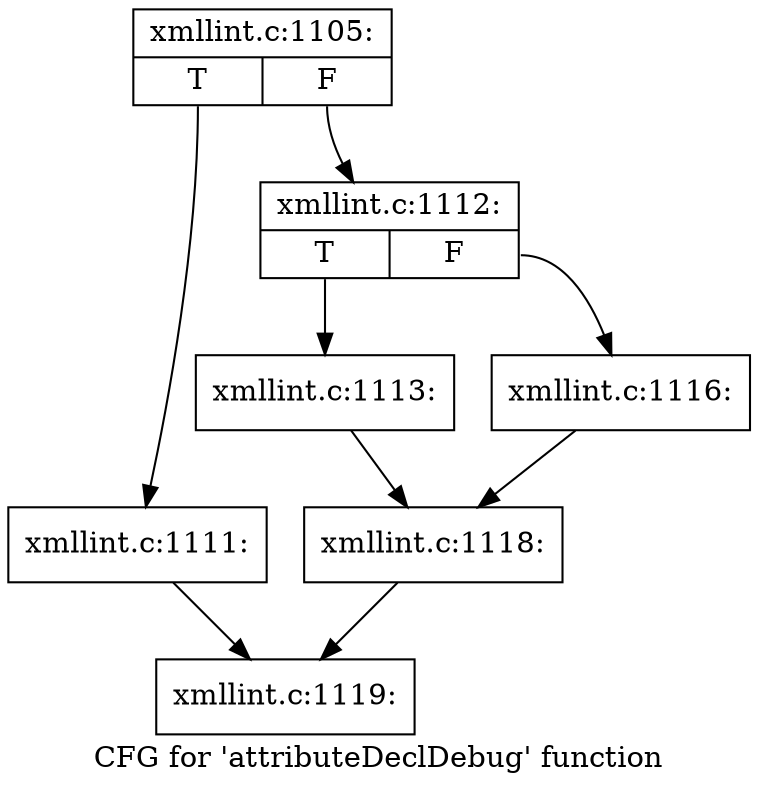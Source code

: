 digraph "CFG for 'attributeDeclDebug' function" {
	label="CFG for 'attributeDeclDebug' function";

	Node0x49c3d30 [shape=record,label="{xmllint.c:1105:|{<s0>T|<s1>F}}"];
	Node0x49c3d30:s0 -> Node0x49c6fb0;
	Node0x49c3d30:s1 -> Node0x49c7000;
	Node0x49c6fb0 [shape=record,label="{xmllint.c:1111:}"];
	Node0x49c6fb0 -> Node0x49c5790;
	Node0x49c7000 [shape=record,label="{xmllint.c:1112:|{<s0>T|<s1>F}}"];
	Node0x49c7000:s0 -> Node0x49c7320;
	Node0x49c7000:s1 -> Node0x49c73c0;
	Node0x49c7320 [shape=record,label="{xmllint.c:1113:}"];
	Node0x49c7320 -> Node0x49c7370;
	Node0x49c73c0 [shape=record,label="{xmllint.c:1116:}"];
	Node0x49c73c0 -> Node0x49c7370;
	Node0x49c7370 [shape=record,label="{xmllint.c:1118:}"];
	Node0x49c7370 -> Node0x49c5790;
	Node0x49c5790 [shape=record,label="{xmllint.c:1119:}"];
}
